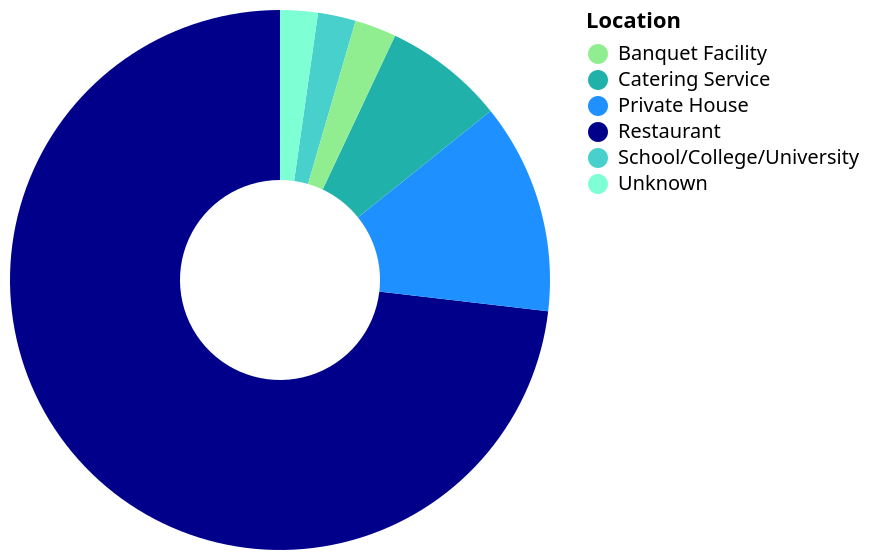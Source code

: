{
  "$schema": "https://vega.github.io/schema/vega-lite/v4.json",
  "width": 270,
  "height": 270,
  "description": "A simple donut chart with embedded data.",
  "data": {
    "values": [
      {"Location": "Restaurant", "count": 11536},
      {"Location": "Private House", "count": 1989},
      {"Location": "Catering Service", "count": 1140},
      {"Location": "School/College/University", "count": 358},
      {"Location": "Unknown", "count": 355},
      {"Location": "Banquet Facility", "count": 392}
    ]
  },
  "mark": {"type": "arc", "innerRadius": 50},
  "encoding": {
    "theta": {"field": "count", "type": "quantitative"},
    "color": {
      "field": "Location",
      "type": "nominal",
      "scale": {
        "range": [
          "#90EE90",
          "#20B2AA",
          "#1E90FF",
          "#00008B",
          "#48D1CC",
          "#7FFFD4"
        ]
      }
    },
    "order": {"field": "count", "sort": "ascending"},
    "tooltip": [
      {"field": "Location", "type": "nominal"},
      {"field": "count", "type": "quantitative"}
    ]
  },
  "view": {"stroke": null},
  "config": {}
}
